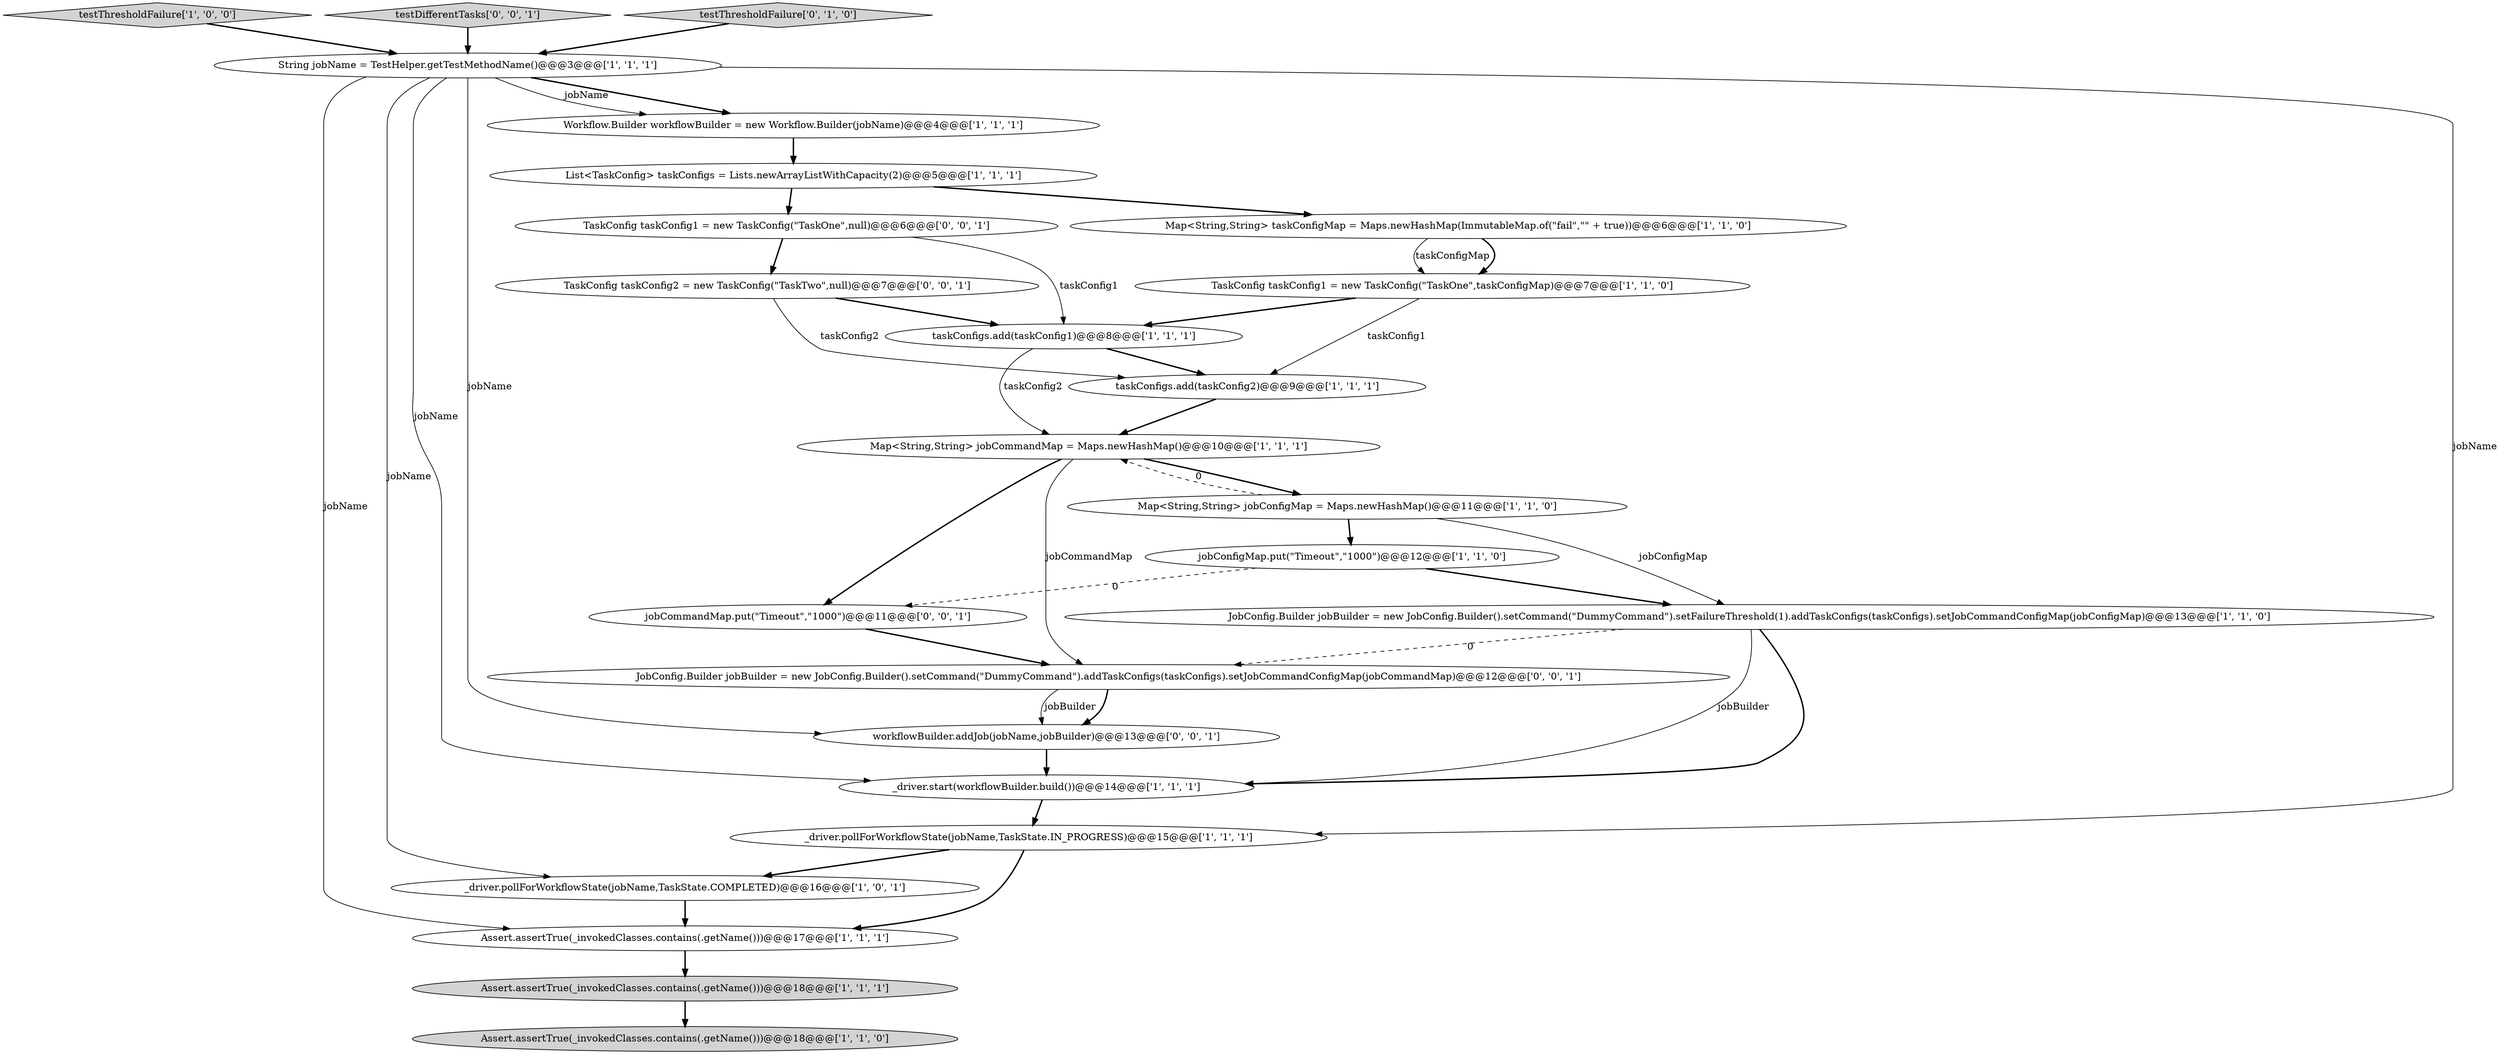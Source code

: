 digraph {
11 [style = filled, label = "taskConfigs.add(taskConfig1)@@@8@@@['1', '1', '1']", fillcolor = white, shape = ellipse image = "AAA0AAABBB1BBB"];
23 [style = filled, label = "jobCommandMap.put(\"Timeout\",\"1000\")@@@11@@@['0', '0', '1']", fillcolor = white, shape = ellipse image = "AAA0AAABBB3BBB"];
9 [style = filled, label = "Map<String,String> taskConfigMap = Maps.newHashMap(ImmutableMap.of(\"fail\",\"\" + true))@@@6@@@['1', '1', '0']", fillcolor = white, shape = ellipse image = "AAA0AAABBB1BBB"];
5 [style = filled, label = "Map<String,String> jobConfigMap = Maps.newHashMap()@@@11@@@['1', '1', '0']", fillcolor = white, shape = ellipse image = "AAA0AAABBB1BBB"];
12 [style = filled, label = "Assert.assertTrue(_invokedClasses.contains(.getName()))@@@18@@@['1', '1', '1']", fillcolor = lightgray, shape = ellipse image = "AAA0AAABBB1BBB"];
3 [style = filled, label = "Map<String,String> jobCommandMap = Maps.newHashMap()@@@10@@@['1', '1', '1']", fillcolor = white, shape = ellipse image = "AAA0AAABBB1BBB"];
1 [style = filled, label = "Assert.assertTrue(_invokedClasses.contains(.getName()))@@@17@@@['1', '1', '1']", fillcolor = white, shape = ellipse image = "AAA0AAABBB1BBB"];
4 [style = filled, label = "testThresholdFailure['1', '0', '0']", fillcolor = lightgray, shape = diamond image = "AAA0AAABBB1BBB"];
16 [style = filled, label = "Workflow.Builder workflowBuilder = new Workflow.Builder(jobName)@@@4@@@['1', '1', '1']", fillcolor = white, shape = ellipse image = "AAA0AAABBB1BBB"];
19 [style = filled, label = "testDifferentTasks['0', '0', '1']", fillcolor = lightgray, shape = diamond image = "AAA0AAABBB3BBB"];
13 [style = filled, label = "_driver.start(workflowBuilder.build())@@@14@@@['1', '1', '1']", fillcolor = white, shape = ellipse image = "AAA0AAABBB1BBB"];
14 [style = filled, label = "String jobName = TestHelper.getTestMethodName()@@@3@@@['1', '1', '1']", fillcolor = white, shape = ellipse image = "AAA0AAABBB1BBB"];
15 [style = filled, label = "jobConfigMap.put(\"Timeout\",\"1000\")@@@12@@@['1', '1', '0']", fillcolor = white, shape = ellipse image = "AAA0AAABBB1BBB"];
2 [style = filled, label = "_driver.pollForWorkflowState(jobName,TaskState.COMPLETED)@@@16@@@['1', '0', '1']", fillcolor = white, shape = ellipse image = "AAA0AAABBB1BBB"];
8 [style = filled, label = "JobConfig.Builder jobBuilder = new JobConfig.Builder().setCommand(\"DummyCommand\").setFailureThreshold(1).addTaskConfigs(taskConfigs).setJobCommandConfigMap(jobConfigMap)@@@13@@@['1', '1', '0']", fillcolor = white, shape = ellipse image = "AAA0AAABBB1BBB"];
10 [style = filled, label = "taskConfigs.add(taskConfig2)@@@9@@@['1', '1', '1']", fillcolor = white, shape = ellipse image = "AAA0AAABBB1BBB"];
21 [style = filled, label = "TaskConfig taskConfig2 = new TaskConfig(\"TaskTwo\",null)@@@7@@@['0', '0', '1']", fillcolor = white, shape = ellipse image = "AAA0AAABBB3BBB"];
24 [style = filled, label = "TaskConfig taskConfig1 = new TaskConfig(\"TaskOne\",null)@@@6@@@['0', '0', '1']", fillcolor = white, shape = ellipse image = "AAA0AAABBB3BBB"];
6 [style = filled, label = "TaskConfig taskConfig1 = new TaskConfig(\"TaskOne\",taskConfigMap)@@@7@@@['1', '1', '0']", fillcolor = white, shape = ellipse image = "AAA0AAABBB1BBB"];
0 [style = filled, label = "_driver.pollForWorkflowState(jobName,TaskState.IN_PROGRESS)@@@15@@@['1', '1', '1']", fillcolor = white, shape = ellipse image = "AAA0AAABBB1BBB"];
20 [style = filled, label = "JobConfig.Builder jobBuilder = new JobConfig.Builder().setCommand(\"DummyCommand\").addTaskConfigs(taskConfigs).setJobCommandConfigMap(jobCommandMap)@@@12@@@['0', '0', '1']", fillcolor = white, shape = ellipse image = "AAA0AAABBB3BBB"];
18 [style = filled, label = "testThresholdFailure['0', '1', '0']", fillcolor = lightgray, shape = diamond image = "AAA0AAABBB2BBB"];
7 [style = filled, label = "List<TaskConfig> taskConfigs = Lists.newArrayListWithCapacity(2)@@@5@@@['1', '1', '1']", fillcolor = white, shape = ellipse image = "AAA0AAABBB1BBB"];
17 [style = filled, label = "Assert.assertTrue(_invokedClasses.contains(.getName()))@@@18@@@['1', '1', '0']", fillcolor = lightgray, shape = ellipse image = "AAA0AAABBB1BBB"];
22 [style = filled, label = "workflowBuilder.addJob(jobName,jobBuilder)@@@13@@@['0', '0', '1']", fillcolor = white, shape = ellipse image = "AAA0AAABBB3BBB"];
14->16 [style = bold, label=""];
14->1 [style = solid, label="jobName"];
4->14 [style = bold, label=""];
14->16 [style = solid, label="jobName"];
21->10 [style = solid, label="taskConfig2"];
23->20 [style = bold, label=""];
15->23 [style = dashed, label="0"];
5->3 [style = dashed, label="0"];
2->1 [style = bold, label=""];
3->20 [style = solid, label="jobCommandMap"];
0->2 [style = bold, label=""];
12->17 [style = bold, label=""];
16->7 [style = bold, label=""];
8->20 [style = dashed, label="0"];
5->15 [style = bold, label=""];
6->10 [style = solid, label="taskConfig1"];
10->3 [style = bold, label=""];
14->2 [style = solid, label="jobName"];
9->6 [style = bold, label=""];
20->22 [style = bold, label=""];
7->9 [style = bold, label=""];
14->13 [style = solid, label="jobName"];
5->8 [style = solid, label="jobConfigMap"];
14->0 [style = solid, label="jobName"];
3->5 [style = bold, label=""];
7->24 [style = bold, label=""];
3->23 [style = bold, label=""];
19->14 [style = bold, label=""];
14->22 [style = solid, label="jobName"];
24->21 [style = bold, label=""];
21->11 [style = bold, label=""];
11->10 [style = bold, label=""];
0->1 [style = bold, label=""];
6->11 [style = bold, label=""];
1->12 [style = bold, label=""];
11->3 [style = solid, label="taskConfig2"];
18->14 [style = bold, label=""];
15->8 [style = bold, label=""];
24->11 [style = solid, label="taskConfig1"];
22->13 [style = bold, label=""];
20->22 [style = solid, label="jobBuilder"];
8->13 [style = bold, label=""];
13->0 [style = bold, label=""];
8->13 [style = solid, label="jobBuilder"];
9->6 [style = solid, label="taskConfigMap"];
}
